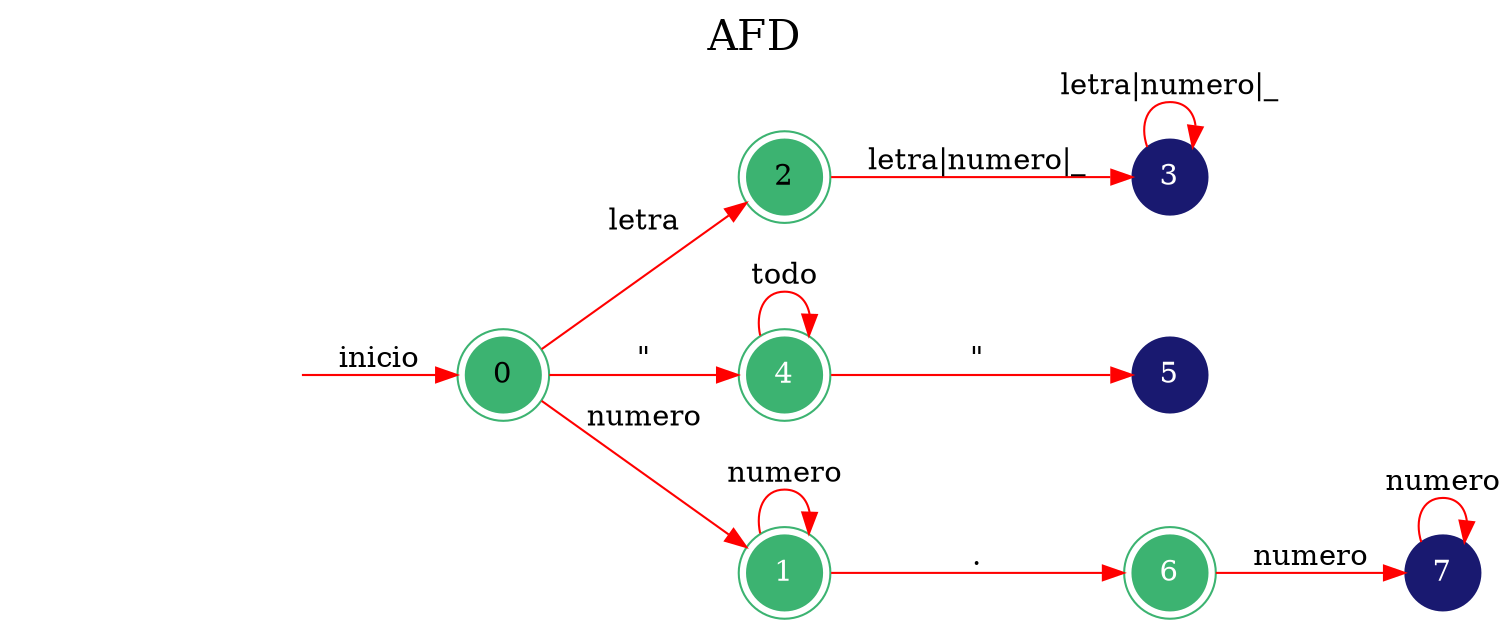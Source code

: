 digraph automata_finito {
rankdir=LR;
graph [label="AFD", labelloc=t, fontsize=20]; 
node [shape=doublecircle, style = filled,color = mediumseagreen]; 0;
edge [color=red];
secret_node [style=invis];
secret_node -> 0 [label="inicio"];
node [shape=doublecircle, style = filled,color = mediumseagreen]; 2;
node [shape=circle];
node [color=midnightblue,fontcolor=white]; 3;
0 -> 2 [label="letra"];
2 -> 3 [label="letra|numero|_"];
3 -> 3 [label="letra|numero|_"];
node [shape=doublecircle, style = filled,color = mediumseagreen]; 4;
node [shape=circle];
node [color=midnightblue,fontcolor=white]; 5;
0 -> 4 [label="\""];
4 -> 4 [label="todo"];
4 -> 5 [label="\""];
node [shape=doublecircle, style = filled,color = mediumseagreen]; 1;
node [shape=doublecircle, style = filled,color = mediumseagreen]; 6;
node [shape=circle];
node [color=midnightblue,fontcolor=white]; 7;
0 -> 1 [label="numero"];
1 -> 1 [label="numero"];
1 -> 6 [label="."];
6 -> 7 [label="numero"];
7 -> 7 [label="numero"];
}